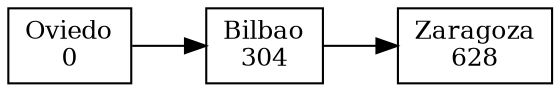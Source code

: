 digraph G {
 rankdir=LR 
 node[shape=box];
graph [ dpi = 300 ];
Oviedo[ label = "Oviedo
0", fontsize=12]; 
Bilbao[ label = "Bilbao
304", fontsize=12];
Zaragoza[ label = "Zaragoza
628", fontsize=12];
Oviedo->Bilbao;
Bilbao->Zaragoza;

}